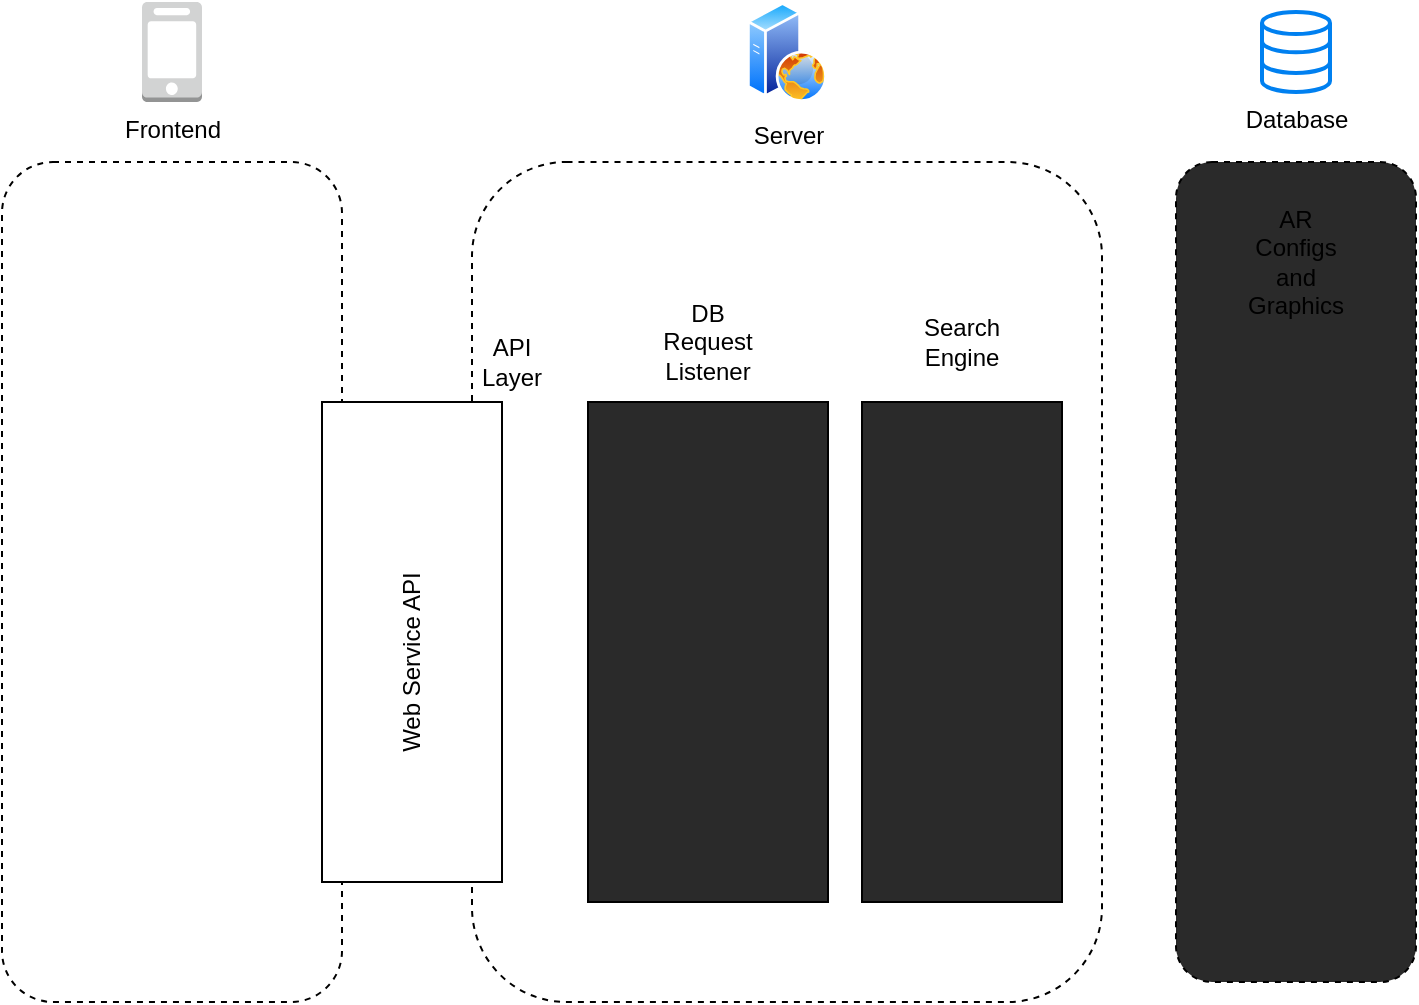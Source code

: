 <mxfile version="12.2.7" type="device" pages="1"><diagram id="QnLsx9dcdPWviXGOazpF" name="Page-1"><mxGraphModel dx="1024" dy="539" grid="1" gridSize="10" guides="1" tooltips="1" connect="1" arrows="1" fold="1" page="1" pageScale="1" pageWidth="850" pageHeight="1100" math="0" shadow="0"><root><mxCell id="0"/><mxCell id="1" parent="0"/><mxCell id="SK2v6fL-0HjhbYS7WC8A-8" value="" style="rounded=1;whiteSpace=wrap;html=1;dashed=1;" vertex="1" parent="1"><mxGeometry x="365" y="150" width="315" height="420" as="geometry"/></mxCell><mxCell id="SK2v6fL-0HjhbYS7WC8A-1" value="Database" style="html=1;verticalLabelPosition=bottom;align=center;labelBackgroundColor=none;verticalAlign=top;strokeWidth=2;strokeColor=#0080F0;shadow=0;dashed=0;shape=mxgraph.ios7.icons.data;fillColor=none;" vertex="1" parent="1"><mxGeometry x="760" y="75" width="34" height="40" as="geometry"/></mxCell><mxCell id="SK2v6fL-0HjhbYS7WC8A-2" value="Server" style="aspect=fixed;perimeter=ellipsePerimeter;html=1;align=center;shadow=0;dashed=0;spacingTop=3;image;image=img/lib/active_directory/web_server.svg;" vertex="1" parent="1"><mxGeometry x="502.5" y="70" width="40" height="50" as="geometry"/></mxCell><mxCell id="SK2v6fL-0HjhbYS7WC8A-4" value="" style="rounded=1;whiteSpace=wrap;html=1;dashed=1;" vertex="1" parent="1"><mxGeometry x="130" y="150" width="170" height="420" as="geometry"/></mxCell><mxCell id="SK2v6fL-0HjhbYS7WC8A-3" value="Frontend" style="outlineConnect=0;dashed=0;verticalLabelPosition=bottom;verticalAlign=top;align=center;html=1;shape=mxgraph.aws3.mobile_client;fillColor=#D2D3D3;gradientColor=none;" vertex="1" parent="1"><mxGeometry x="200" y="70" width="30" height="50" as="geometry"/></mxCell><mxCell id="SK2v6fL-0HjhbYS7WC8A-14" value="" style="rounded=0;whiteSpace=wrap;html=1;" vertex="1" parent="1"><mxGeometry x="290" y="270" width="90" height="240" as="geometry"/></mxCell><mxCell id="SK2v6fL-0HjhbYS7WC8A-15" value="API Layer" style="text;html=1;strokeColor=none;fillColor=none;align=center;verticalAlign=middle;whiteSpace=wrap;rounded=0;dashed=1;" vertex="1" parent="1"><mxGeometry x="365" y="240" width="40" height="20" as="geometry"/></mxCell><mxCell id="SK2v6fL-0HjhbYS7WC8A-16" value="Web Service API" style="text;html=1;strokeColor=none;fillColor=none;align=center;verticalAlign=middle;whiteSpace=wrap;rounded=0;dashed=1;rotation=-90;" vertex="1" parent="1"><mxGeometry x="240" y="390" width="190" height="20" as="geometry"/></mxCell><mxCell id="SK2v6fL-0HjhbYS7WC8A-17" value="" style="rounded=1;whiteSpace=wrap;html=1;labelBackgroundColor=none;fillColor=#2A2A2A;dashed=1;" vertex="1" parent="1"><mxGeometry x="717" y="150" width="120" height="410" as="geometry"/></mxCell><mxCell id="SK2v6fL-0HjhbYS7WC8A-18" value="AR Configs and Graphics" style="text;html=1;strokeColor=none;fillColor=none;align=center;verticalAlign=middle;whiteSpace=wrap;rounded=0;dashed=1;labelBackgroundColor=none;" vertex="1" parent="1"><mxGeometry x="757" y="190" width="40" height="20" as="geometry"/></mxCell><mxCell id="SK2v6fL-0HjhbYS7WC8A-19" value="" style="rounded=0;whiteSpace=wrap;html=1;labelBackgroundColor=none;fillColor=#2A2A2A;" vertex="1" parent="1"><mxGeometry x="423" y="270" width="120" height="250" as="geometry"/></mxCell><mxCell id="SK2v6fL-0HjhbYS7WC8A-20" value="DB Request Listener" style="text;html=1;strokeColor=none;fillColor=none;align=center;verticalAlign=middle;whiteSpace=wrap;rounded=0;dashed=1;" vertex="1" parent="1"><mxGeometry x="463" y="230" width="40" height="20" as="geometry"/></mxCell><mxCell id="SK2v6fL-0HjhbYS7WC8A-22" value="" style="rounded=0;whiteSpace=wrap;html=1;labelBackgroundColor=none;fillColor=#2A2A2A;" vertex="1" parent="1"><mxGeometry x="560" y="270" width="100" height="250" as="geometry"/></mxCell><mxCell id="SK2v6fL-0HjhbYS7WC8A-23" value="Search Engine" style="text;html=1;strokeColor=none;fillColor=none;align=center;verticalAlign=middle;whiteSpace=wrap;rounded=0;dashed=1;labelBackgroundColor=none;" vertex="1" parent="1"><mxGeometry x="590" y="230" width="40" height="20" as="geometry"/></mxCell></root></mxGraphModel></diagram></mxfile>
